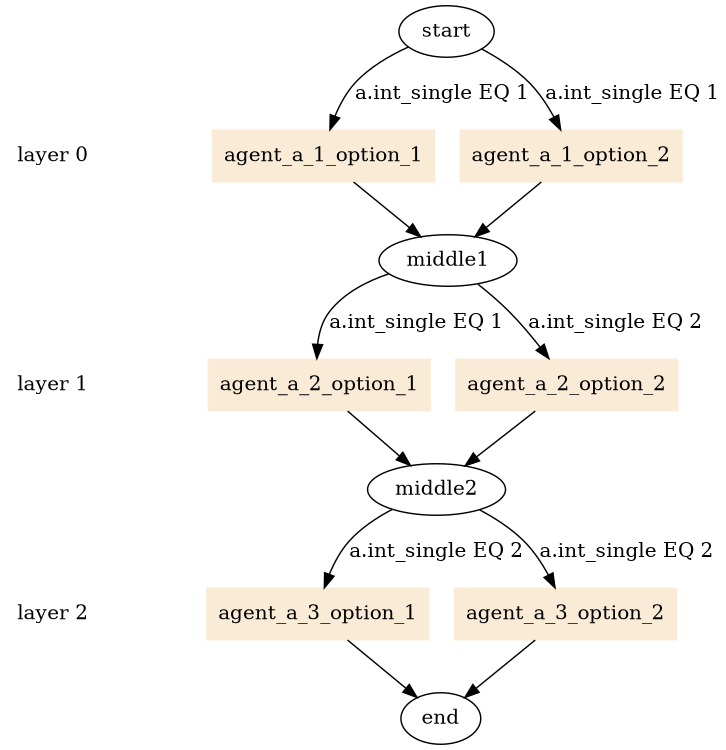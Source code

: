 digraph state_graph {
	rankdir=TB;
	size="8,5;"
	layer_0 [shape=plaintext, label="layer 0"];
	layer_1 [shape=plaintext, label="layer 1"];
	layer_0 -> layer_1 [style=invis];
	layer_2 [shape=plaintext, label="layer 2"];
	layer_1 -> layer_2 [style=invis];
	
	/* States */
	agent_a_end [label = "end"]
	agent_a_middle2 [label = "middle2"]
	agent_a_middle1 [label = "middle1"]
	agent_a_start [label = "start"]
	agent_a_agent_a_1_option_1_start_middle1 [label = "agent_a_1_option_1", shape = box,style=filled,color=antiquewhite];
	agent_a_agent_a_1_option_2_start_middle1 [label = "agent_a_1_option_2", shape = box,style=filled,color=antiquewhite];
	agent_a_agent_a_2_option_1_middle1_middle2 [label = "agent_a_2_option_1", shape = box,style=filled,color=antiquewhite];
	agent_a_agent_a_2_option_2_middle1_middle2 [label = "agent_a_2_option_2", shape = box,style=filled,color=antiquewhite];
	agent_a_agent_a_3_option_1_middle2_end [label = "agent_a_3_option_1", shape = box,style=filled,color=antiquewhite];
	agent_a_agent_a_3_option_2_middle2_end [label = "agent_a_3_option_2", shape = box,style=filled,color=antiquewhite];
	
	/* Transitions */
	agent_a_start -> agent_a_agent_a_1_option_1_start_middle1 [ label = "a.int_single EQ 1"];
	agent_a_agent_a_1_option_1_start_middle1 -> agent_a_middle1;
	agent_a_start -> agent_a_agent_a_1_option_2_start_middle1 [ label = "a.int_single EQ 1"];
	agent_a_agent_a_1_option_2_start_middle1 -> agent_a_middle1;
	agent_a_middle1 -> agent_a_agent_a_2_option_1_middle1_middle2 [ label = "a.int_single EQ 1"];
	agent_a_agent_a_2_option_1_middle1_middle2 -> agent_a_middle2;
	agent_a_middle1 -> agent_a_agent_a_2_option_2_middle1_middle2 [ label = "a.int_single EQ 2"];
	agent_a_agent_a_2_option_2_middle1_middle2 -> agent_a_middle2;
	agent_a_middle2 -> agent_a_agent_a_3_option_1_middle2_end [ label = "a.int_single EQ 2"];
	agent_a_agent_a_3_option_1_middle2_end -> agent_a_end;
	agent_a_middle2 -> agent_a_agent_a_3_option_2_middle2_end [ label = "a.int_single EQ 2"];
	agent_a_agent_a_3_option_2_middle2_end -> agent_a_end;
	
	/* Communications */
	{ rank=same; layer_0;  agent_a_agent_a_1_option_1_start_middle1;  agent_a_agent_a_1_option_2_start_middle1; }
	{ rank=same; layer_1;  agent_a_agent_a_2_option_1_middle1_middle2;  agent_a_agent_a_2_option_2_middle1_middle2; }
	{ rank=same; layer_2;  agent_a_agent_a_3_option_1_middle2_end;  agent_a_agent_a_3_option_2_middle2_end; }
}